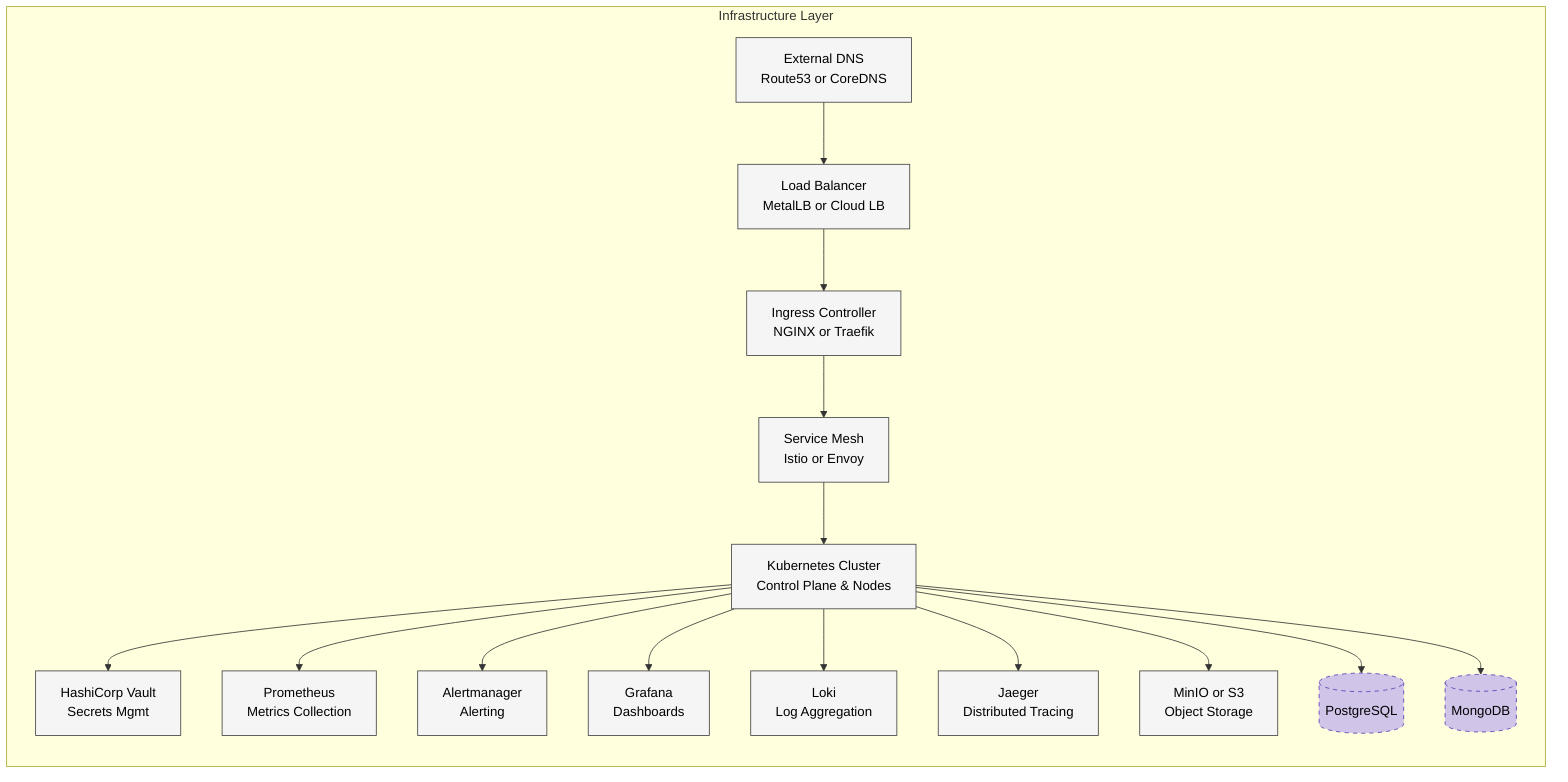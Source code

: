 flowchart LR
  subgraph Infrastructure_Layer["Infrastructure Layer"]
    direction TB

    LB[Load Balancer<br/>MetalLB or Cloud LB]:::infra
    DNS[External DNS<br/>Route53 or CoreDNS]:::infra
    IC[Ingress Controller<br/>NGINX or Traefik]:::infra
    SM[Service Mesh<br/>Istio or Envoy]:::infra
    K8s[Kubernetes Cluster<br/>Control Plane & Nodes]:::infra

    Vault[HashiCorp Vault<br/>Secrets Mgmt]:::infra
    Prom[Prometheus<br/>Metrics Collection]:::infra
    AG[Alertmanager<br/>Alerting]:::infra
    Graf[Grafana<br/>Dashboards]:::infra
    Loki[Loki<br/>Log Aggregation]:::infra
    Jaeger[Jaeger<br/>Distributed Tracing]:::infra

    MinIO[MinIO or S3<br/>Object Storage]:::infra
    PG[(PostgreSQL)]:::database
    Mongo[(MongoDB)]:::database
  end

  %% Connectivity
  DNS --> LB
  LB --> IC
  IC --> SM
  SM --> K8s

  %% Platform Services
  K8s --> Vault
  K8s --> Prom
  K8s --> AG
  K8s --> Graf
  K8s --> Loki
  K8s --> Jaeger

  %% Data Stores
  K8s --> MinIO
  K8s --> PG
  K8s --> Mongo

  %% Class definitions
  classDef infra fill:#f5f5f5,stroke:#424242,stroke-width:1px,color:#000
  classDef database fill:#d1c4e9,stroke:#5e35b1,stroke-dasharray:5 5,color:#000